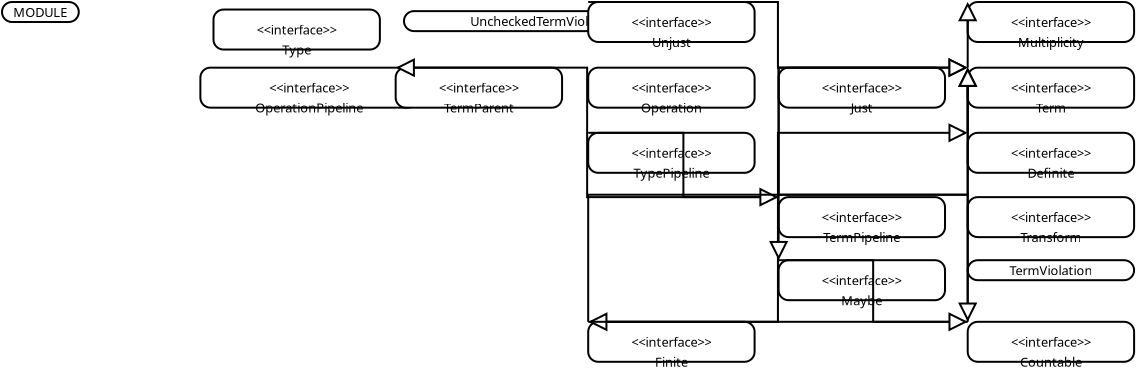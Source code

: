 <?xml version="1.0" encoding="UTF-8"?>
<dia:diagram xmlns:dia="http://www.lysator.liu.se/~alla/dia/">
  <dia:layer name="Background" visible="true" active="true">

    <dia:group>

    <dia:object type="Standard - Box" version="0" id="O0">
      <dia:attribute name="obj_pos">
        <dia:point val="2.0,0.0"/>
      </dia:attribute>
      <dia:attribute name="obj_bb">
        <dia:rectangle val="1.95,-0.05;5.89,1.05"/>
      </dia:attribute>
      <dia:attribute name="elem_corner">
        <dia:point val="2.0,0.0"/>
      </dia:attribute>
      <dia:attribute name="elem_width">
        <dia:real val="3.84"/>
      </dia:attribute>
      <dia:attribute name="elem_height">
        <dia:real val="1.0"/>
      </dia:attribute>
      <dia:attribute name="border_width">
        <dia:real val="0.1"/>
      </dia:attribute>
      <dia:attribute name="border_color">
        <dia:color val="#000000"/>
      </dia:attribute>
      <dia:attribute name="inner_color">
        <dia:color val="#ffffff"/>
      </dia:attribute>
      <dia:attribute name="show_background">
        <dia:boolean val="true"/>
      </dia:attribute>
      <dia:attribute name="corner_radius">
        <dia:real val="0.5"/>
      </dia:attribute>
    </dia:object>

    <dia:object type="Standard - Text" version="0" id="O1">
      <dia:attribute name="obj_pos">
        <dia:point val="3.92,0.5"/>
      </dia:attribute>
      <dia:attribute name="obj_bb">
        <dia:rectangle val="3.87,0.45;7.81,1.35"/>
      </dia:attribute>
      <dia:attribute name="text">
        <dia:composite type="text">
          <dia:attribute name="string">
            <dia:string>#MODULE#</dia:string>
          </dia:attribute>
          <dia:attribute name="font">
            <dia:font family="sans" style="0" name="Helvetica"/>
          </dia:attribute>
          <dia:attribute name="height">
            <dia:real val="0.8"/>
          </dia:attribute>
          <dia:attribute name="pos">
            <dia:point val="3.92,0.5"/>
          </dia:attribute>
          <dia:attribute name="color">
            <dia:color val="#000000"/>
          </dia:attribute>
          <dia:attribute name="alignment">
            <dia:enum val="1"/>
          </dia:attribute>
        </dia:composite>
      </dia:attribute>
      <dia:attribute name="valign">
        <dia:enum val="2"/>
      </dia:attribute>
    </dia:object>

    </dia:group>

    <dia:group>

    <dia:object type="Standard - Box" version="0" id="O2">
      <dia:attribute name="obj_pos">
        <dia:point val="12.574,0.378"/>
      </dia:attribute>
      <dia:attribute name="obj_bb">
        <dia:rectangle val="12.524,0.328;20.944,2.428"/>
      </dia:attribute>
      <dia:attribute name="elem_corner">
        <dia:point val="12.574,0.378"/>
      </dia:attribute>
      <dia:attribute name="elem_width">
        <dia:real val="8.32"/>
      </dia:attribute>
      <dia:attribute name="elem_height">
        <dia:real val="2.0"/>
      </dia:attribute>
      <dia:attribute name="border_width">
        <dia:real val="0.1"/>
      </dia:attribute>
      <dia:attribute name="border_color">
        <dia:color val="#000000"/>
      </dia:attribute>
      <dia:attribute name="inner_color">
        <dia:color val="#ffffff"/>
      </dia:attribute>
      <dia:attribute name="show_background">
        <dia:boolean val="true"/>
      </dia:attribute>
      <dia:attribute name="corner_radius">
        <dia:real val="0.5"/>
      </dia:attribute>
    </dia:object>

    <dia:object type="Standard - Text" version="0" id="O3">
      <dia:attribute name="obj_pos">
        <dia:point val="16.734,1.378"/>
      </dia:attribute>
      <dia:attribute name="obj_bb">
        <dia:rectangle val="16.684,1.328;25.104,2.228"/>
      </dia:attribute>
      <dia:attribute name="text">
        <dia:composite type="text">
          <dia:attribute name="string">
            <dia:string>#&lt;&lt;interface&gt;&gt;#</dia:string>
          </dia:attribute>
          <dia:attribute name="font">
            <dia:font family="sans" style="2" name="Helvetica"/>
          </dia:attribute>
          <dia:attribute name="height">
            <dia:real val="0.8"/>
          </dia:attribute>
          <dia:attribute name="pos">
            <dia:point val="16.734,1.378"/>
          </dia:attribute>
          <dia:attribute name="color">
            <dia:color val="#000000"/>
          </dia:attribute>
          <dia:attribute name="alignment">
            <dia:enum val="1"/>
          </dia:attribute>
        </dia:composite>
      </dia:attribute>
      <dia:attribute name="valign">
        <dia:enum val="2"/>
      </dia:attribute>
    </dia:object>

    <dia:object type="Standard - Text" version="0" id="O4">
      <dia:attribute name="obj_pos">
        <dia:point val="16.734,2.378"/>
      </dia:attribute>
      <dia:attribute name="obj_bb">
        <dia:rectangle val="16.684,2.328;19.344,3.228"/>
      </dia:attribute>
      <dia:attribute name="text">
        <dia:composite type="text">
          <dia:attribute name="string">
            <dia:string>#Type#</dia:string>
          </dia:attribute>
          <dia:attribute name="font">
            <dia:font family="sans" style="0" name="Helvetica"/>
          </dia:attribute>
          <dia:attribute name="height">
            <dia:real val="0.8"/>
          </dia:attribute>
          <dia:attribute name="pos">
            <dia:point val="16.734,2.378"/>
          </dia:attribute>
          <dia:attribute name="color">
            <dia:color val="#000000"/>
          </dia:attribute>
          <dia:attribute name="alignment">
            <dia:enum val="1"/>
          </dia:attribute>
        </dia:composite>
      </dia:attribute>
      <dia:attribute name="valign">
        <dia:enum val="2"/>
      </dia:attribute>
    </dia:object>

    </dia:group>

    <dia:group>

    <dia:object type="Standard - Box" version="0" id="O5">
      <dia:attribute name="obj_pos">
        <dia:point val="31.31,3.282"/>
      </dia:attribute>
      <dia:attribute name="obj_bb">
        <dia:rectangle val="31.26,3.232;39.68,5.332"/>
      </dia:attribute>
      <dia:attribute name="elem_corner">
        <dia:point val="31.31,3.282"/>
      </dia:attribute>
      <dia:attribute name="elem_width">
        <dia:real val="8.32"/>
      </dia:attribute>
      <dia:attribute name="elem_height">
        <dia:real val="2.0"/>
      </dia:attribute>
      <dia:attribute name="border_width">
        <dia:real val="0.1"/>
      </dia:attribute>
      <dia:attribute name="border_color">
        <dia:color val="#000000"/>
      </dia:attribute>
      <dia:attribute name="inner_color">
        <dia:color val="#ffffff"/>
      </dia:attribute>
      <dia:attribute name="show_background">
        <dia:boolean val="true"/>
      </dia:attribute>
      <dia:attribute name="corner_radius">
        <dia:real val="0.5"/>
      </dia:attribute>
    </dia:object>

    <dia:object type="Standard - Text" version="0" id="O6">
      <dia:attribute name="obj_pos">
        <dia:point val="35.47,4.282"/>
      </dia:attribute>
      <dia:attribute name="obj_bb">
        <dia:rectangle val="35.42,4.232;43.84,5.132"/>
      </dia:attribute>
      <dia:attribute name="text">
        <dia:composite type="text">
          <dia:attribute name="string">
            <dia:string>#&lt;&lt;interface&gt;&gt;#</dia:string>
          </dia:attribute>
          <dia:attribute name="font">
            <dia:font family="sans" style="2" name="Helvetica"/>
          </dia:attribute>
          <dia:attribute name="height">
            <dia:real val="0.8"/>
          </dia:attribute>
          <dia:attribute name="pos">
            <dia:point val="35.47,4.282"/>
          </dia:attribute>
          <dia:attribute name="color">
            <dia:color val="#000000"/>
          </dia:attribute>
          <dia:attribute name="alignment">
            <dia:enum val="1"/>
          </dia:attribute>
        </dia:composite>
      </dia:attribute>
      <dia:attribute name="valign">
        <dia:enum val="2"/>
      </dia:attribute>
    </dia:object>

    <dia:object type="Standard - Text" version="0" id="O7">
      <dia:attribute name="obj_pos">
        <dia:point val="35.47,5.282"/>
      </dia:attribute>
      <dia:attribute name="obj_bb">
        <dia:rectangle val="35.42,5.232;41.28,6.132"/>
      </dia:attribute>
      <dia:attribute name="text">
        <dia:composite type="text">
          <dia:attribute name="string">
            <dia:string>#Operation#</dia:string>
          </dia:attribute>
          <dia:attribute name="font">
            <dia:font family="sans" style="0" name="Helvetica"/>
          </dia:attribute>
          <dia:attribute name="height">
            <dia:real val="0.8"/>
          </dia:attribute>
          <dia:attribute name="pos">
            <dia:point val="35.47,5.282"/>
          </dia:attribute>
          <dia:attribute name="color">
            <dia:color val="#000000"/>
          </dia:attribute>
          <dia:attribute name="alignment">
            <dia:enum val="1"/>
          </dia:attribute>
        </dia:composite>
      </dia:attribute>
      <dia:attribute name="valign">
        <dia:enum val="2"/>
      </dia:attribute>
    </dia:object>

    </dia:group>

    <dia:group>

    <dia:object type="Standard - Box" version="0" id="O8">
      <dia:attribute name="obj_pos">
        <dia:point val="50.285,12.91"/>
      </dia:attribute>
      <dia:attribute name="obj_bb">
        <dia:rectangle val="50.235,12.86;58.655,13.96"/>
      </dia:attribute>
      <dia:attribute name="elem_corner">
        <dia:point val="50.285,12.91"/>
      </dia:attribute>
      <dia:attribute name="elem_width">
        <dia:real val="8.32"/>
      </dia:attribute>
      <dia:attribute name="elem_height">
        <dia:real val="1.0"/>
      </dia:attribute>
      <dia:attribute name="border_width">
        <dia:real val="0.1"/>
      </dia:attribute>
      <dia:attribute name="border_color">
        <dia:color val="#000000"/>
      </dia:attribute>
      <dia:attribute name="inner_color">
        <dia:color val="#ffffff"/>
      </dia:attribute>
      <dia:attribute name="show_background">
        <dia:boolean val="true"/>
      </dia:attribute>
      <dia:attribute name="corner_radius">
        <dia:real val="0.5"/>
      </dia:attribute>
    </dia:object>

    <dia:object type="Standard - Text" version="0" id="O9">
      <dia:attribute name="obj_pos">
        <dia:point val="54.445,13.41"/>
      </dia:attribute>
      <dia:attribute name="obj_bb">
        <dia:rectangle val="54.395,13.36;62.815,14.26"/>
      </dia:attribute>
      <dia:attribute name="text">
        <dia:composite type="text">
          <dia:attribute name="string">
            <dia:string>#TermViolation#</dia:string>
          </dia:attribute>
          <dia:attribute name="font">
            <dia:font family="sans" style="0" name="Helvetica"/>
          </dia:attribute>
          <dia:attribute name="height">
            <dia:real val="0.8"/>
          </dia:attribute>
          <dia:attribute name="pos">
            <dia:point val="54.445,13.41"/>
          </dia:attribute>
          <dia:attribute name="color">
            <dia:color val="#000000"/>
          </dia:attribute>
          <dia:attribute name="alignment">
            <dia:enum val="1"/>
          </dia:attribute>
        </dia:composite>
      </dia:attribute>
      <dia:attribute name="valign">
        <dia:enum val="2"/>
      </dia:attribute>
    </dia:object>

    </dia:group>

    <dia:group>

    <dia:object type="Standard - Box" version="0" id="O10">
      <dia:attribute name="obj_pos">
        <dia:point val="22.098,0.455"/>
      </dia:attribute>
      <dia:attribute name="obj_bb">
        <dia:rectangle val="22.048,0.405;36.228,1.505"/>
      </dia:attribute>
      <dia:attribute name="elem_corner">
        <dia:point val="22.098,0.455"/>
      </dia:attribute>
      <dia:attribute name="elem_width">
        <dia:real val="14.08"/>
      </dia:attribute>
      <dia:attribute name="elem_height">
        <dia:real val="1.0"/>
      </dia:attribute>
      <dia:attribute name="border_width">
        <dia:real val="0.1"/>
      </dia:attribute>
      <dia:attribute name="border_color">
        <dia:color val="#000000"/>
      </dia:attribute>
      <dia:attribute name="inner_color">
        <dia:color val="#ffffff"/>
      </dia:attribute>
      <dia:attribute name="show_background">
        <dia:boolean val="true"/>
      </dia:attribute>
      <dia:attribute name="corner_radius">
        <dia:real val="0.5"/>
      </dia:attribute>
    </dia:object>

    <dia:object type="Standard - Text" version="0" id="O11">
      <dia:attribute name="obj_pos">
        <dia:point val="29.138,0.955"/>
      </dia:attribute>
      <dia:attribute name="obj_bb">
        <dia:rectangle val="29.088,0.905;43.268,1.805"/>
      </dia:attribute>
      <dia:attribute name="text">
        <dia:composite type="text">
          <dia:attribute name="string">
            <dia:string>#UncheckedTermViolation#</dia:string>
          </dia:attribute>
          <dia:attribute name="font">
            <dia:font family="sans" style="0" name="Helvetica"/>
          </dia:attribute>
          <dia:attribute name="height">
            <dia:real val="0.8"/>
          </dia:attribute>
          <dia:attribute name="pos">
            <dia:point val="29.138,0.955"/>
          </dia:attribute>
          <dia:attribute name="color">
            <dia:color val="#000000"/>
          </dia:attribute>
          <dia:attribute name="alignment">
            <dia:enum val="1"/>
          </dia:attribute>
        </dia:composite>
      </dia:attribute>
      <dia:attribute name="valign">
        <dia:enum val="2"/>
      </dia:attribute>
    </dia:object>

    </dia:group>

    <dia:group>

    <dia:object type="Standard - Box" version="0" id="O12">
      <dia:attribute name="obj_pos">
        <dia:point val="50.285,0.0"/>
      </dia:attribute>
      <dia:attribute name="obj_bb">
        <dia:rectangle val="50.235,-0.05;58.655,2.05"/>
      </dia:attribute>
      <dia:attribute name="elem_corner">
        <dia:point val="50.285,0.0"/>
      </dia:attribute>
      <dia:attribute name="elem_width">
        <dia:real val="8.32"/>
      </dia:attribute>
      <dia:attribute name="elem_height">
        <dia:real val="2.0"/>
      </dia:attribute>
      <dia:attribute name="border_width">
        <dia:real val="0.1"/>
      </dia:attribute>
      <dia:attribute name="border_color">
        <dia:color val="#000000"/>
      </dia:attribute>
      <dia:attribute name="inner_color">
        <dia:color val="#ffffff"/>
      </dia:attribute>
      <dia:attribute name="show_background">
        <dia:boolean val="true"/>
      </dia:attribute>
      <dia:attribute name="corner_radius">
        <dia:real val="0.5"/>
      </dia:attribute>
    </dia:object>

    <dia:object type="Standard - Text" version="0" id="O13">
      <dia:attribute name="obj_pos">
        <dia:point val="54.445,1.0"/>
      </dia:attribute>
      <dia:attribute name="obj_bb">
        <dia:rectangle val="54.395,0.95;62.815,1.85"/>
      </dia:attribute>
      <dia:attribute name="text">
        <dia:composite type="text">
          <dia:attribute name="string">
            <dia:string>#&lt;&lt;interface&gt;&gt;#</dia:string>
          </dia:attribute>
          <dia:attribute name="font">
            <dia:font family="sans" style="2" name="Helvetica"/>
          </dia:attribute>
          <dia:attribute name="height">
            <dia:real val="0.8"/>
          </dia:attribute>
          <dia:attribute name="pos">
            <dia:point val="54.445,1.0"/>
          </dia:attribute>
          <dia:attribute name="color">
            <dia:color val="#000000"/>
          </dia:attribute>
          <dia:attribute name="alignment">
            <dia:enum val="1"/>
          </dia:attribute>
        </dia:composite>
      </dia:attribute>
      <dia:attribute name="valign">
        <dia:enum val="2"/>
      </dia:attribute>
    </dia:object>

    <dia:object type="Standard - Text" version="0" id="O14">
      <dia:attribute name="obj_pos">
        <dia:point val="54.445,2.0"/>
      </dia:attribute>
      <dia:attribute name="obj_bb">
        <dia:rectangle val="54.395,1.95;62.175,2.85"/>
      </dia:attribute>
      <dia:attribute name="text">
        <dia:composite type="text">
          <dia:attribute name="string">
            <dia:string>#Multiplicity#</dia:string>
          </dia:attribute>
          <dia:attribute name="font">
            <dia:font family="sans" style="0" name="Helvetica"/>
          </dia:attribute>
          <dia:attribute name="height">
            <dia:real val="0.8"/>
          </dia:attribute>
          <dia:attribute name="pos">
            <dia:point val="54.445,2.0"/>
          </dia:attribute>
          <dia:attribute name="color">
            <dia:color val="#000000"/>
          </dia:attribute>
          <dia:attribute name="alignment">
            <dia:enum val="1"/>
          </dia:attribute>
        </dia:composite>
      </dia:attribute>
      <dia:attribute name="valign">
        <dia:enum val="2"/>
      </dia:attribute>
    </dia:object>

    </dia:group>

    <dia:group>

    <dia:object type="Standard - Box" version="0" id="O15">
      <dia:attribute name="obj_pos">
        <dia:point val="50.285,3.282"/>
      </dia:attribute>
      <dia:attribute name="obj_bb">
        <dia:rectangle val="50.235,3.232;58.655,5.332"/>
      </dia:attribute>
      <dia:attribute name="elem_corner">
        <dia:point val="50.285,3.282"/>
      </dia:attribute>
      <dia:attribute name="elem_width">
        <dia:real val="8.32"/>
      </dia:attribute>
      <dia:attribute name="elem_height">
        <dia:real val="2.0"/>
      </dia:attribute>
      <dia:attribute name="border_width">
        <dia:real val="0.1"/>
      </dia:attribute>
      <dia:attribute name="border_color">
        <dia:color val="#000000"/>
      </dia:attribute>
      <dia:attribute name="inner_color">
        <dia:color val="#ffffff"/>
      </dia:attribute>
      <dia:attribute name="show_background">
        <dia:boolean val="true"/>
      </dia:attribute>
      <dia:attribute name="corner_radius">
        <dia:real val="0.5"/>
      </dia:attribute>
    </dia:object>

    <dia:object type="Standard - Text" version="0" id="O16">
      <dia:attribute name="obj_pos">
        <dia:point val="54.445,4.282"/>
      </dia:attribute>
      <dia:attribute name="obj_bb">
        <dia:rectangle val="54.395,4.232;62.815,5.132"/>
      </dia:attribute>
      <dia:attribute name="text">
        <dia:composite type="text">
          <dia:attribute name="string">
            <dia:string>#&lt;&lt;interface&gt;&gt;#</dia:string>
          </dia:attribute>
          <dia:attribute name="font">
            <dia:font family="sans" style="2" name="Helvetica"/>
          </dia:attribute>
          <dia:attribute name="height">
            <dia:real val="0.8"/>
          </dia:attribute>
          <dia:attribute name="pos">
            <dia:point val="54.445,4.282"/>
          </dia:attribute>
          <dia:attribute name="color">
            <dia:color val="#000000"/>
          </dia:attribute>
          <dia:attribute name="alignment">
            <dia:enum val="1"/>
          </dia:attribute>
        </dia:composite>
      </dia:attribute>
      <dia:attribute name="valign">
        <dia:enum val="2"/>
      </dia:attribute>
    </dia:object>

    <dia:object type="Standard - Text" version="0" id="O17">
      <dia:attribute name="obj_pos">
        <dia:point val="54.445,5.282"/>
      </dia:attribute>
      <dia:attribute name="obj_bb">
        <dia:rectangle val="54.395,5.232;57.055,6.132"/>
      </dia:attribute>
      <dia:attribute name="text">
        <dia:composite type="text">
          <dia:attribute name="string">
            <dia:string>#Term#</dia:string>
          </dia:attribute>
          <dia:attribute name="font">
            <dia:font family="sans" style="0" name="Helvetica"/>
          </dia:attribute>
          <dia:attribute name="height">
            <dia:real val="0.8"/>
          </dia:attribute>
          <dia:attribute name="pos">
            <dia:point val="54.445,5.282"/>
          </dia:attribute>
          <dia:attribute name="color">
            <dia:color val="#000000"/>
          </dia:attribute>
          <dia:attribute name="alignment">
            <dia:enum val="1"/>
          </dia:attribute>
        </dia:composite>
      </dia:attribute>
      <dia:attribute name="valign">
        <dia:enum val="2"/>
      </dia:attribute>
    </dia:object>

    </dia:group>

    <dia:group>

    <dia:object type="Standard - Box" version="0" id="O18">
      <dia:attribute name="obj_pos">
        <dia:point val="11.919,3.282"/>
      </dia:attribute>
      <dia:attribute name="obj_bb">
        <dia:rectangle val="11.869,3.232;22.849,5.332"/>
      </dia:attribute>
      <dia:attribute name="elem_corner">
        <dia:point val="11.919,3.282"/>
      </dia:attribute>
      <dia:attribute name="elem_width">
        <dia:real val="10.88"/>
      </dia:attribute>
      <dia:attribute name="elem_height">
        <dia:real val="2.0"/>
      </dia:attribute>
      <dia:attribute name="border_width">
        <dia:real val="0.1"/>
      </dia:attribute>
      <dia:attribute name="border_color">
        <dia:color val="#000000"/>
      </dia:attribute>
      <dia:attribute name="inner_color">
        <dia:color val="#ffffff"/>
      </dia:attribute>
      <dia:attribute name="show_background">
        <dia:boolean val="true"/>
      </dia:attribute>
      <dia:attribute name="corner_radius">
        <dia:real val="0.5"/>
      </dia:attribute>
    </dia:object>

    <dia:object type="Standard - Text" version="0" id="O19">
      <dia:attribute name="obj_pos">
        <dia:point val="17.359,4.282"/>
      </dia:attribute>
      <dia:attribute name="obj_bb">
        <dia:rectangle val="17.309,4.232;25.729,5.132"/>
      </dia:attribute>
      <dia:attribute name="text">
        <dia:composite type="text">
          <dia:attribute name="string">
            <dia:string>#&lt;&lt;interface&gt;&gt;#</dia:string>
          </dia:attribute>
          <dia:attribute name="font">
            <dia:font family="sans" style="2" name="Helvetica"/>
          </dia:attribute>
          <dia:attribute name="height">
            <dia:real val="0.8"/>
          </dia:attribute>
          <dia:attribute name="pos">
            <dia:point val="17.359,4.282"/>
          </dia:attribute>
          <dia:attribute name="color">
            <dia:color val="#000000"/>
          </dia:attribute>
          <dia:attribute name="alignment">
            <dia:enum val="1"/>
          </dia:attribute>
        </dia:composite>
      </dia:attribute>
      <dia:attribute name="valign">
        <dia:enum val="2"/>
      </dia:attribute>
    </dia:object>

    <dia:object type="Standard - Text" version="0" id="O20">
      <dia:attribute name="obj_pos">
        <dia:point val="17.359,5.282"/>
      </dia:attribute>
      <dia:attribute name="obj_bb">
        <dia:rectangle val="17.309,5.232;28.289,6.132"/>
      </dia:attribute>
      <dia:attribute name="text">
        <dia:composite type="text">
          <dia:attribute name="string">
            <dia:string>#OperationPipeline#</dia:string>
          </dia:attribute>
          <dia:attribute name="font">
            <dia:font family="sans" style="0" name="Helvetica"/>
          </dia:attribute>
          <dia:attribute name="height">
            <dia:real val="0.8"/>
          </dia:attribute>
          <dia:attribute name="pos">
            <dia:point val="17.359,5.282"/>
          </dia:attribute>
          <dia:attribute name="color">
            <dia:color val="#000000"/>
          </dia:attribute>
          <dia:attribute name="alignment">
            <dia:enum val="1"/>
          </dia:attribute>
        </dia:composite>
      </dia:attribute>
      <dia:attribute name="valign">
        <dia:enum val="2"/>
      </dia:attribute>
    </dia:object>

    </dia:group>

    <dia:group>

    <dia:object type="Standard - Box" version="0" id="O21">
      <dia:attribute name="obj_pos">
        <dia:point val="21.683,3.282"/>
      </dia:attribute>
      <dia:attribute name="obj_bb">
        <dia:rectangle val="21.633,3.232;30.053,5.332"/>
      </dia:attribute>
      <dia:attribute name="elem_corner">
        <dia:point val="21.683,3.282"/>
      </dia:attribute>
      <dia:attribute name="elem_width">
        <dia:real val="8.32"/>
      </dia:attribute>
      <dia:attribute name="elem_height">
        <dia:real val="2.0"/>
      </dia:attribute>
      <dia:attribute name="border_width">
        <dia:real val="0.1"/>
      </dia:attribute>
      <dia:attribute name="border_color">
        <dia:color val="#000000"/>
      </dia:attribute>
      <dia:attribute name="inner_color">
        <dia:color val="#ffffff"/>
      </dia:attribute>
      <dia:attribute name="show_background">
        <dia:boolean val="true"/>
      </dia:attribute>
      <dia:attribute name="corner_radius">
        <dia:real val="0.5"/>
      </dia:attribute>
    </dia:object>

    <dia:object type="Standard - Text" version="0" id="O22">
      <dia:attribute name="obj_pos">
        <dia:point val="25.843,4.282"/>
      </dia:attribute>
      <dia:attribute name="obj_bb">
        <dia:rectangle val="25.793,4.232;34.213,5.132"/>
      </dia:attribute>
      <dia:attribute name="text">
        <dia:composite type="text">
          <dia:attribute name="string">
            <dia:string>#&lt;&lt;interface&gt;&gt;#</dia:string>
          </dia:attribute>
          <dia:attribute name="font">
            <dia:font family="sans" style="2" name="Helvetica"/>
          </dia:attribute>
          <dia:attribute name="height">
            <dia:real val="0.8"/>
          </dia:attribute>
          <dia:attribute name="pos">
            <dia:point val="25.843,4.282"/>
          </dia:attribute>
          <dia:attribute name="color">
            <dia:color val="#000000"/>
          </dia:attribute>
          <dia:attribute name="alignment">
            <dia:enum val="1"/>
          </dia:attribute>
        </dia:composite>
      </dia:attribute>
      <dia:attribute name="valign">
        <dia:enum val="2"/>
      </dia:attribute>
    </dia:object>

    <dia:object type="Standard - Text" version="0" id="O23">
      <dia:attribute name="obj_pos">
        <dia:point val="25.843,5.282"/>
      </dia:attribute>
      <dia:attribute name="obj_bb">
        <dia:rectangle val="25.793,5.232;32.293,6.132"/>
      </dia:attribute>
      <dia:attribute name="text">
        <dia:composite type="text">
          <dia:attribute name="string">
            <dia:string>#TermParent#</dia:string>
          </dia:attribute>
          <dia:attribute name="font">
            <dia:font family="sans" style="0" name="Helvetica"/>
          </dia:attribute>
          <dia:attribute name="height">
            <dia:real val="0.8"/>
          </dia:attribute>
          <dia:attribute name="pos">
            <dia:point val="25.843,5.282"/>
          </dia:attribute>
          <dia:attribute name="color">
            <dia:color val="#000000"/>
          </dia:attribute>
          <dia:attribute name="alignment">
            <dia:enum val="1"/>
          </dia:attribute>
        </dia:composite>
      </dia:attribute>
      <dia:attribute name="valign">
        <dia:enum val="2"/>
      </dia:attribute>
    </dia:object>

    </dia:group>

    <dia:group>

    <dia:object type="Standard - Box" version="0" id="O24">
      <dia:attribute name="obj_pos">
        <dia:point val="40.831,9.756"/>
      </dia:attribute>
      <dia:attribute name="obj_bb">
        <dia:rectangle val="40.781,9.706;49.201,11.806"/>
      </dia:attribute>
      <dia:attribute name="elem_corner">
        <dia:point val="40.831,9.756"/>
      </dia:attribute>
      <dia:attribute name="elem_width">
        <dia:real val="8.32"/>
      </dia:attribute>
      <dia:attribute name="elem_height">
        <dia:real val="2.0"/>
      </dia:attribute>
      <dia:attribute name="border_width">
        <dia:real val="0.1"/>
      </dia:attribute>
      <dia:attribute name="border_color">
        <dia:color val="#000000"/>
      </dia:attribute>
      <dia:attribute name="inner_color">
        <dia:color val="#ffffff"/>
      </dia:attribute>
      <dia:attribute name="show_background">
        <dia:boolean val="true"/>
      </dia:attribute>
      <dia:attribute name="corner_radius">
        <dia:real val="0.5"/>
      </dia:attribute>
    </dia:object>

    <dia:object type="Standard - Text" version="0" id="O25">
      <dia:attribute name="obj_pos">
        <dia:point val="44.991,10.756"/>
      </dia:attribute>
      <dia:attribute name="obj_bb">
        <dia:rectangle val="44.941,10.706;53.361,11.606"/>
      </dia:attribute>
      <dia:attribute name="text">
        <dia:composite type="text">
          <dia:attribute name="string">
            <dia:string>#&lt;&lt;interface&gt;&gt;#</dia:string>
          </dia:attribute>
          <dia:attribute name="font">
            <dia:font family="sans" style="2" name="Helvetica"/>
          </dia:attribute>
          <dia:attribute name="height">
            <dia:real val="0.8"/>
          </dia:attribute>
          <dia:attribute name="pos">
            <dia:point val="44.991,10.756"/>
          </dia:attribute>
          <dia:attribute name="color">
            <dia:color val="#000000"/>
          </dia:attribute>
          <dia:attribute name="alignment">
            <dia:enum val="1"/>
          </dia:attribute>
        </dia:composite>
      </dia:attribute>
      <dia:attribute name="valign">
        <dia:enum val="2"/>
      </dia:attribute>
    </dia:object>

    <dia:object type="Standard - Text" version="0" id="O26">
      <dia:attribute name="obj_pos">
        <dia:point val="44.991,11.756"/>
      </dia:attribute>
      <dia:attribute name="obj_bb">
        <dia:rectangle val="44.941,11.706;52.721,12.606"/>
      </dia:attribute>
      <dia:attribute name="text">
        <dia:composite type="text">
          <dia:attribute name="string">
            <dia:string>#TermPipeline#</dia:string>
          </dia:attribute>
          <dia:attribute name="font">
            <dia:font family="sans" style="0" name="Helvetica"/>
          </dia:attribute>
          <dia:attribute name="height">
            <dia:real val="0.8"/>
          </dia:attribute>
          <dia:attribute name="pos">
            <dia:point val="44.991,11.756"/>
          </dia:attribute>
          <dia:attribute name="color">
            <dia:color val="#000000"/>
          </dia:attribute>
          <dia:attribute name="alignment">
            <dia:enum val="1"/>
          </dia:attribute>
        </dia:composite>
      </dia:attribute>
      <dia:attribute name="valign">
        <dia:enum val="2"/>
      </dia:attribute>
    </dia:object>

    </dia:group>

    <dia:group>

    <dia:object type="Standard - Box" version="0" id="O27">
      <dia:attribute name="obj_pos">
        <dia:point val="31.31,6.541"/>
      </dia:attribute>
      <dia:attribute name="obj_bb">
        <dia:rectangle val="31.26,6.491;39.68,8.591"/>
      </dia:attribute>
      <dia:attribute name="elem_corner">
        <dia:point val="31.31,6.541"/>
      </dia:attribute>
      <dia:attribute name="elem_width">
        <dia:real val="8.32"/>
      </dia:attribute>
      <dia:attribute name="elem_height">
        <dia:real val="2.0"/>
      </dia:attribute>
      <dia:attribute name="border_width">
        <dia:real val="0.1"/>
      </dia:attribute>
      <dia:attribute name="border_color">
        <dia:color val="#000000"/>
      </dia:attribute>
      <dia:attribute name="inner_color">
        <dia:color val="#ffffff"/>
      </dia:attribute>
      <dia:attribute name="show_background">
        <dia:boolean val="true"/>
      </dia:attribute>
      <dia:attribute name="corner_radius">
        <dia:real val="0.5"/>
      </dia:attribute>
    </dia:object>

    <dia:object type="Standard - Text" version="0" id="O28">
      <dia:attribute name="obj_pos">
        <dia:point val="35.47,7.541"/>
      </dia:attribute>
      <dia:attribute name="obj_bb">
        <dia:rectangle val="35.42,7.491;43.84,8.391"/>
      </dia:attribute>
      <dia:attribute name="text">
        <dia:composite type="text">
          <dia:attribute name="string">
            <dia:string>#&lt;&lt;interface&gt;&gt;#</dia:string>
          </dia:attribute>
          <dia:attribute name="font">
            <dia:font family="sans" style="2" name="Helvetica"/>
          </dia:attribute>
          <dia:attribute name="height">
            <dia:real val="0.8"/>
          </dia:attribute>
          <dia:attribute name="pos">
            <dia:point val="35.47,7.541"/>
          </dia:attribute>
          <dia:attribute name="color">
            <dia:color val="#000000"/>
          </dia:attribute>
          <dia:attribute name="alignment">
            <dia:enum val="1"/>
          </dia:attribute>
        </dia:composite>
      </dia:attribute>
      <dia:attribute name="valign">
        <dia:enum val="2"/>
      </dia:attribute>
    </dia:object>

    <dia:object type="Standard - Text" version="0" id="O29">
      <dia:attribute name="obj_pos">
        <dia:point val="35.47,8.541"/>
      </dia:attribute>
      <dia:attribute name="obj_bb">
        <dia:rectangle val="35.42,8.491;43.2,9.391"/>
      </dia:attribute>
      <dia:attribute name="text">
        <dia:composite type="text">
          <dia:attribute name="string">
            <dia:string>#TypePipeline#</dia:string>
          </dia:attribute>
          <dia:attribute name="font">
            <dia:font family="sans" style="0" name="Helvetica"/>
          </dia:attribute>
          <dia:attribute name="height">
            <dia:real val="0.8"/>
          </dia:attribute>
          <dia:attribute name="pos">
            <dia:point val="35.47,8.541"/>
          </dia:attribute>
          <dia:attribute name="color">
            <dia:color val="#000000"/>
          </dia:attribute>
          <dia:attribute name="alignment">
            <dia:enum val="1"/>
          </dia:attribute>
        </dia:composite>
      </dia:attribute>
      <dia:attribute name="valign">
        <dia:enum val="2"/>
      </dia:attribute>
    </dia:object>

    </dia:group>

    <dia:group>

    <dia:object type="Standard - Box" version="0" id="O30">
      <dia:attribute name="obj_pos">
        <dia:point val="50.285,9.756"/>
      </dia:attribute>
      <dia:attribute name="obj_bb">
        <dia:rectangle val="50.235,9.706;58.655,11.806"/>
      </dia:attribute>
      <dia:attribute name="elem_corner">
        <dia:point val="50.285,9.756"/>
      </dia:attribute>
      <dia:attribute name="elem_width">
        <dia:real val="8.32"/>
      </dia:attribute>
      <dia:attribute name="elem_height">
        <dia:real val="2.0"/>
      </dia:attribute>
      <dia:attribute name="border_width">
        <dia:real val="0.1"/>
      </dia:attribute>
      <dia:attribute name="border_color">
        <dia:color val="#000000"/>
      </dia:attribute>
      <dia:attribute name="inner_color">
        <dia:color val="#ffffff"/>
      </dia:attribute>
      <dia:attribute name="show_background">
        <dia:boolean val="true"/>
      </dia:attribute>
      <dia:attribute name="corner_radius">
        <dia:real val="0.5"/>
      </dia:attribute>
    </dia:object>

    <dia:object type="Standard - Text" version="0" id="O31">
      <dia:attribute name="obj_pos">
        <dia:point val="54.445,10.756"/>
      </dia:attribute>
      <dia:attribute name="obj_bb">
        <dia:rectangle val="54.395,10.706;62.815,11.606"/>
      </dia:attribute>
      <dia:attribute name="text">
        <dia:composite type="text">
          <dia:attribute name="string">
            <dia:string>#&lt;&lt;interface&gt;&gt;#</dia:string>
          </dia:attribute>
          <dia:attribute name="font">
            <dia:font family="sans" style="2" name="Helvetica"/>
          </dia:attribute>
          <dia:attribute name="height">
            <dia:real val="0.8"/>
          </dia:attribute>
          <dia:attribute name="pos">
            <dia:point val="54.445,10.756"/>
          </dia:attribute>
          <dia:attribute name="color">
            <dia:color val="#000000"/>
          </dia:attribute>
          <dia:attribute name="alignment">
            <dia:enum val="1"/>
          </dia:attribute>
        </dia:composite>
      </dia:attribute>
      <dia:attribute name="valign">
        <dia:enum val="2"/>
      </dia:attribute>
    </dia:object>

    <dia:object type="Standard - Text" version="0" id="O32">
      <dia:attribute name="obj_pos">
        <dia:point val="54.445,11.756"/>
      </dia:attribute>
      <dia:attribute name="obj_bb">
        <dia:rectangle val="54.395,11.706;60.255,12.606"/>
      </dia:attribute>
      <dia:attribute name="text">
        <dia:composite type="text">
          <dia:attribute name="string">
            <dia:string>#Transform#</dia:string>
          </dia:attribute>
          <dia:attribute name="font">
            <dia:font family="sans" style="0" name="Helvetica"/>
          </dia:attribute>
          <dia:attribute name="height">
            <dia:real val="0.8"/>
          </dia:attribute>
          <dia:attribute name="pos">
            <dia:point val="54.445,11.756"/>
          </dia:attribute>
          <dia:attribute name="color">
            <dia:color val="#000000"/>
          </dia:attribute>
          <dia:attribute name="alignment">
            <dia:enum val="1"/>
          </dia:attribute>
        </dia:composite>
      </dia:attribute>
      <dia:attribute name="valign">
        <dia:enum val="2"/>
      </dia:attribute>
    </dia:object>

    </dia:group>

    <dia:group>

    <dia:object type="Standard - Box" version="0" id="O33">
      <dia:attribute name="obj_pos">
        <dia:point val="50.285,15.99"/>
      </dia:attribute>
      <dia:attribute name="obj_bb">
        <dia:rectangle val="50.235,15.94;58.655,18.04"/>
      </dia:attribute>
      <dia:attribute name="elem_corner">
        <dia:point val="50.285,15.99"/>
      </dia:attribute>
      <dia:attribute name="elem_width">
        <dia:real val="8.32"/>
      </dia:attribute>
      <dia:attribute name="elem_height">
        <dia:real val="2.0"/>
      </dia:attribute>
      <dia:attribute name="border_width">
        <dia:real val="0.1"/>
      </dia:attribute>
      <dia:attribute name="border_color">
        <dia:color val="#000000"/>
      </dia:attribute>
      <dia:attribute name="inner_color">
        <dia:color val="#ffffff"/>
      </dia:attribute>
      <dia:attribute name="show_background">
        <dia:boolean val="true"/>
      </dia:attribute>
      <dia:attribute name="corner_radius">
        <dia:real val="0.5"/>
      </dia:attribute>
    </dia:object>

    <dia:object type="Standard - Text" version="0" id="O34">
      <dia:attribute name="obj_pos">
        <dia:point val="54.445,16.99"/>
      </dia:attribute>
      <dia:attribute name="obj_bb">
        <dia:rectangle val="54.395,16.94;62.815,17.84"/>
      </dia:attribute>
      <dia:attribute name="text">
        <dia:composite type="text">
          <dia:attribute name="string">
            <dia:string>#&lt;&lt;interface&gt;&gt;#</dia:string>
          </dia:attribute>
          <dia:attribute name="font">
            <dia:font family="sans" style="2" name="Helvetica"/>
          </dia:attribute>
          <dia:attribute name="height">
            <dia:real val="0.8"/>
          </dia:attribute>
          <dia:attribute name="pos">
            <dia:point val="54.445,16.99"/>
          </dia:attribute>
          <dia:attribute name="color">
            <dia:color val="#000000"/>
          </dia:attribute>
          <dia:attribute name="alignment">
            <dia:enum val="1"/>
          </dia:attribute>
        </dia:composite>
      </dia:attribute>
      <dia:attribute name="valign">
        <dia:enum val="2"/>
      </dia:attribute>
    </dia:object>

    <dia:object type="Standard - Text" version="0" id="O35">
      <dia:attribute name="obj_pos">
        <dia:point val="54.445,17.99"/>
      </dia:attribute>
      <dia:attribute name="obj_bb">
        <dia:rectangle val="54.395,17.94;60.255,18.84"/>
      </dia:attribute>
      <dia:attribute name="text">
        <dia:composite type="text">
          <dia:attribute name="string">
            <dia:string>#Countable#</dia:string>
          </dia:attribute>
          <dia:attribute name="font">
            <dia:font family="sans" style="0" name="Helvetica"/>
          </dia:attribute>
          <dia:attribute name="height">
            <dia:real val="0.8"/>
          </dia:attribute>
          <dia:attribute name="pos">
            <dia:point val="54.445,17.99"/>
          </dia:attribute>
          <dia:attribute name="color">
            <dia:color val="#000000"/>
          </dia:attribute>
          <dia:attribute name="alignment">
            <dia:enum val="1"/>
          </dia:attribute>
        </dia:composite>
      </dia:attribute>
      <dia:attribute name="valign">
        <dia:enum val="2"/>
      </dia:attribute>
    </dia:object>

    </dia:group>

    <dia:group>

    <dia:object type="Standard - Box" version="0" id="O36">
      <dia:attribute name="obj_pos">
        <dia:point val="50.285,6.541"/>
      </dia:attribute>
      <dia:attribute name="obj_bb">
        <dia:rectangle val="50.235,6.491;58.655,8.591"/>
      </dia:attribute>
      <dia:attribute name="elem_corner">
        <dia:point val="50.285,6.541"/>
      </dia:attribute>
      <dia:attribute name="elem_width">
        <dia:real val="8.32"/>
      </dia:attribute>
      <dia:attribute name="elem_height">
        <dia:real val="2.0"/>
      </dia:attribute>
      <dia:attribute name="border_width">
        <dia:real val="0.1"/>
      </dia:attribute>
      <dia:attribute name="border_color">
        <dia:color val="#000000"/>
      </dia:attribute>
      <dia:attribute name="inner_color">
        <dia:color val="#ffffff"/>
      </dia:attribute>
      <dia:attribute name="show_background">
        <dia:boolean val="true"/>
      </dia:attribute>
      <dia:attribute name="corner_radius">
        <dia:real val="0.5"/>
      </dia:attribute>
    </dia:object>

    <dia:object type="Standard - Text" version="0" id="O37">
      <dia:attribute name="obj_pos">
        <dia:point val="54.445,7.541"/>
      </dia:attribute>
      <dia:attribute name="obj_bb">
        <dia:rectangle val="54.395,7.491;62.815,8.391"/>
      </dia:attribute>
      <dia:attribute name="text">
        <dia:composite type="text">
          <dia:attribute name="string">
            <dia:string>#&lt;&lt;interface&gt;&gt;#</dia:string>
          </dia:attribute>
          <dia:attribute name="font">
            <dia:font family="sans" style="2" name="Helvetica"/>
          </dia:attribute>
          <dia:attribute name="height">
            <dia:real val="0.8"/>
          </dia:attribute>
          <dia:attribute name="pos">
            <dia:point val="54.445,7.541"/>
          </dia:attribute>
          <dia:attribute name="color">
            <dia:color val="#000000"/>
          </dia:attribute>
          <dia:attribute name="alignment">
            <dia:enum val="1"/>
          </dia:attribute>
        </dia:composite>
      </dia:attribute>
      <dia:attribute name="valign">
        <dia:enum val="2"/>
      </dia:attribute>
    </dia:object>

    <dia:object type="Standard - Text" version="0" id="O38">
      <dia:attribute name="obj_pos">
        <dia:point val="54.445,8.541"/>
      </dia:attribute>
      <dia:attribute name="obj_bb">
        <dia:rectangle val="54.395,8.491;59.615,9.391"/>
      </dia:attribute>
      <dia:attribute name="text">
        <dia:composite type="text">
          <dia:attribute name="string">
            <dia:string>#Definite#</dia:string>
          </dia:attribute>
          <dia:attribute name="font">
            <dia:font family="sans" style="0" name="Helvetica"/>
          </dia:attribute>
          <dia:attribute name="height">
            <dia:real val="0.8"/>
          </dia:attribute>
          <dia:attribute name="pos">
            <dia:point val="54.445,8.541"/>
          </dia:attribute>
          <dia:attribute name="color">
            <dia:color val="#000000"/>
          </dia:attribute>
          <dia:attribute name="alignment">
            <dia:enum val="1"/>
          </dia:attribute>
        </dia:composite>
      </dia:attribute>
      <dia:attribute name="valign">
        <dia:enum val="2"/>
      </dia:attribute>
    </dia:object>

    </dia:group>

    <dia:group>

    <dia:object type="Standard - Box" version="0" id="O39">
      <dia:attribute name="obj_pos">
        <dia:point val="31.31,15.99"/>
      </dia:attribute>
      <dia:attribute name="obj_bb">
        <dia:rectangle val="31.26,15.94;39.68,18.04"/>
      </dia:attribute>
      <dia:attribute name="elem_corner">
        <dia:point val="31.31,15.99"/>
      </dia:attribute>
      <dia:attribute name="elem_width">
        <dia:real val="8.32"/>
      </dia:attribute>
      <dia:attribute name="elem_height">
        <dia:real val="2.0"/>
      </dia:attribute>
      <dia:attribute name="border_width">
        <dia:real val="0.1"/>
      </dia:attribute>
      <dia:attribute name="border_color">
        <dia:color val="#000000"/>
      </dia:attribute>
      <dia:attribute name="inner_color">
        <dia:color val="#ffffff"/>
      </dia:attribute>
      <dia:attribute name="show_background">
        <dia:boolean val="true"/>
      </dia:attribute>
      <dia:attribute name="corner_radius">
        <dia:real val="0.5"/>
      </dia:attribute>
    </dia:object>

    <dia:object type="Standard - Text" version="0" id="O40">
      <dia:attribute name="obj_pos">
        <dia:point val="35.47,16.99"/>
      </dia:attribute>
      <dia:attribute name="obj_bb">
        <dia:rectangle val="35.42,16.94;43.84,17.84"/>
      </dia:attribute>
      <dia:attribute name="text">
        <dia:composite type="text">
          <dia:attribute name="string">
            <dia:string>#&lt;&lt;interface&gt;&gt;#</dia:string>
          </dia:attribute>
          <dia:attribute name="font">
            <dia:font family="sans" style="2" name="Helvetica"/>
          </dia:attribute>
          <dia:attribute name="height">
            <dia:real val="0.8"/>
          </dia:attribute>
          <dia:attribute name="pos">
            <dia:point val="35.47,16.99"/>
          </dia:attribute>
          <dia:attribute name="color">
            <dia:color val="#000000"/>
          </dia:attribute>
          <dia:attribute name="alignment">
            <dia:enum val="1"/>
          </dia:attribute>
        </dia:composite>
      </dia:attribute>
      <dia:attribute name="valign">
        <dia:enum val="2"/>
      </dia:attribute>
    </dia:object>

    <dia:object type="Standard - Text" version="0" id="O41">
      <dia:attribute name="obj_pos">
        <dia:point val="35.47,17.99"/>
      </dia:attribute>
      <dia:attribute name="obj_bb">
        <dia:rectangle val="35.42,17.94;39.36,18.84"/>
      </dia:attribute>
      <dia:attribute name="text">
        <dia:composite type="text">
          <dia:attribute name="string">
            <dia:string>#Finite#</dia:string>
          </dia:attribute>
          <dia:attribute name="font">
            <dia:font family="sans" style="0" name="Helvetica"/>
          </dia:attribute>
          <dia:attribute name="height">
            <dia:real val="0.8"/>
          </dia:attribute>
          <dia:attribute name="pos">
            <dia:point val="35.47,17.99"/>
          </dia:attribute>
          <dia:attribute name="color">
            <dia:color val="#000000"/>
          </dia:attribute>
          <dia:attribute name="alignment">
            <dia:enum val="1"/>
          </dia:attribute>
        </dia:composite>
      </dia:attribute>
      <dia:attribute name="valign">
        <dia:enum val="2"/>
      </dia:attribute>
    </dia:object>

    </dia:group>

    <dia:group>

    <dia:object type="Standard - Box" version="0" id="O42">
      <dia:attribute name="obj_pos">
        <dia:point val="40.831,3.282"/>
      </dia:attribute>
      <dia:attribute name="obj_bb">
        <dia:rectangle val="40.781,3.232;49.201,5.332"/>
      </dia:attribute>
      <dia:attribute name="elem_corner">
        <dia:point val="40.831,3.282"/>
      </dia:attribute>
      <dia:attribute name="elem_width">
        <dia:real val="8.32"/>
      </dia:attribute>
      <dia:attribute name="elem_height">
        <dia:real val="2.0"/>
      </dia:attribute>
      <dia:attribute name="border_width">
        <dia:real val="0.1"/>
      </dia:attribute>
      <dia:attribute name="border_color">
        <dia:color val="#000000"/>
      </dia:attribute>
      <dia:attribute name="inner_color">
        <dia:color val="#ffffff"/>
      </dia:attribute>
      <dia:attribute name="show_background">
        <dia:boolean val="true"/>
      </dia:attribute>
      <dia:attribute name="corner_radius">
        <dia:real val="0.5"/>
      </dia:attribute>
    </dia:object>

    <dia:object type="Standard - Text" version="0" id="O43">
      <dia:attribute name="obj_pos">
        <dia:point val="44.991,4.282"/>
      </dia:attribute>
      <dia:attribute name="obj_bb">
        <dia:rectangle val="44.941,4.232;53.361,5.132"/>
      </dia:attribute>
      <dia:attribute name="text">
        <dia:composite type="text">
          <dia:attribute name="string">
            <dia:string>#&lt;&lt;interface&gt;&gt;#</dia:string>
          </dia:attribute>
          <dia:attribute name="font">
            <dia:font family="sans" style="2" name="Helvetica"/>
          </dia:attribute>
          <dia:attribute name="height">
            <dia:real val="0.8"/>
          </dia:attribute>
          <dia:attribute name="pos">
            <dia:point val="44.991,4.282"/>
          </dia:attribute>
          <dia:attribute name="color">
            <dia:color val="#000000"/>
          </dia:attribute>
          <dia:attribute name="alignment">
            <dia:enum val="1"/>
          </dia:attribute>
        </dia:composite>
      </dia:attribute>
      <dia:attribute name="valign">
        <dia:enum val="2"/>
      </dia:attribute>
    </dia:object>

    <dia:object type="Standard - Text" version="0" id="O44">
      <dia:attribute name="obj_pos">
        <dia:point val="44.991,5.282"/>
      </dia:attribute>
      <dia:attribute name="obj_bb">
        <dia:rectangle val="44.941,5.232;47.601,6.132"/>
      </dia:attribute>
      <dia:attribute name="text">
        <dia:composite type="text">
          <dia:attribute name="string">
            <dia:string>#Just#</dia:string>
          </dia:attribute>
          <dia:attribute name="font">
            <dia:font family="sans" style="0" name="Helvetica"/>
          </dia:attribute>
          <dia:attribute name="height">
            <dia:real val="0.8"/>
          </dia:attribute>
          <dia:attribute name="pos">
            <dia:point val="44.991,5.282"/>
          </dia:attribute>
          <dia:attribute name="color">
            <dia:color val="#000000"/>
          </dia:attribute>
          <dia:attribute name="alignment">
            <dia:enum val="1"/>
          </dia:attribute>
        </dia:composite>
      </dia:attribute>
      <dia:attribute name="valign">
        <dia:enum val="2"/>
      </dia:attribute>
    </dia:object>

    </dia:group>

    <dia:group>

    <dia:object type="Standard - Box" version="0" id="O45">
      <dia:attribute name="obj_pos">
        <dia:point val="40.831,12.91"/>
      </dia:attribute>
      <dia:attribute name="obj_bb">
        <dia:rectangle val="40.781,12.86;49.201,14.96"/>
      </dia:attribute>
      <dia:attribute name="elem_corner">
        <dia:point val="40.831,12.91"/>
      </dia:attribute>
      <dia:attribute name="elem_width">
        <dia:real val="8.32"/>
      </dia:attribute>
      <dia:attribute name="elem_height">
        <dia:real val="2.0"/>
      </dia:attribute>
      <dia:attribute name="border_width">
        <dia:real val="0.1"/>
      </dia:attribute>
      <dia:attribute name="border_color">
        <dia:color val="#000000"/>
      </dia:attribute>
      <dia:attribute name="inner_color">
        <dia:color val="#ffffff"/>
      </dia:attribute>
      <dia:attribute name="show_background">
        <dia:boolean val="true"/>
      </dia:attribute>
      <dia:attribute name="corner_radius">
        <dia:real val="0.5"/>
      </dia:attribute>
    </dia:object>

    <dia:object type="Standard - Text" version="0" id="O46">
      <dia:attribute name="obj_pos">
        <dia:point val="44.991,13.91"/>
      </dia:attribute>
      <dia:attribute name="obj_bb">
        <dia:rectangle val="44.941,13.86;53.361,14.76"/>
      </dia:attribute>
      <dia:attribute name="text">
        <dia:composite type="text">
          <dia:attribute name="string">
            <dia:string>#&lt;&lt;interface&gt;&gt;#</dia:string>
          </dia:attribute>
          <dia:attribute name="font">
            <dia:font family="sans" style="2" name="Helvetica"/>
          </dia:attribute>
          <dia:attribute name="height">
            <dia:real val="0.8"/>
          </dia:attribute>
          <dia:attribute name="pos">
            <dia:point val="44.991,13.91"/>
          </dia:attribute>
          <dia:attribute name="color">
            <dia:color val="#000000"/>
          </dia:attribute>
          <dia:attribute name="alignment">
            <dia:enum val="1"/>
          </dia:attribute>
        </dia:composite>
      </dia:attribute>
      <dia:attribute name="valign">
        <dia:enum val="2"/>
      </dia:attribute>
    </dia:object>

    <dia:object type="Standard - Text" version="0" id="O47">
      <dia:attribute name="obj_pos">
        <dia:point val="44.991,14.91"/>
      </dia:attribute>
      <dia:attribute name="obj_bb">
        <dia:rectangle val="44.941,14.86;48.241,15.76"/>
      </dia:attribute>
      <dia:attribute name="text">
        <dia:composite type="text">
          <dia:attribute name="string">
            <dia:string>#Maybe#</dia:string>
          </dia:attribute>
          <dia:attribute name="font">
            <dia:font family="sans" style="0" name="Helvetica"/>
          </dia:attribute>
          <dia:attribute name="height">
            <dia:real val="0.8"/>
          </dia:attribute>
          <dia:attribute name="pos">
            <dia:point val="44.991,14.91"/>
          </dia:attribute>
          <dia:attribute name="color">
            <dia:color val="#000000"/>
          </dia:attribute>
          <dia:attribute name="alignment">
            <dia:enum val="1"/>
          </dia:attribute>
        </dia:composite>
      </dia:attribute>
      <dia:attribute name="valign">
        <dia:enum val="2"/>
      </dia:attribute>
    </dia:object>

    </dia:group>

    <dia:group>

    <dia:object type="Standard - Box" version="0" id="O48">
      <dia:attribute name="obj_pos">
        <dia:point val="31.31,0.0"/>
      </dia:attribute>
      <dia:attribute name="obj_bb">
        <dia:rectangle val="31.26,-0.05;39.68,2.05"/>
      </dia:attribute>
      <dia:attribute name="elem_corner">
        <dia:point val="31.31,0.0"/>
      </dia:attribute>
      <dia:attribute name="elem_width">
        <dia:real val="8.32"/>
      </dia:attribute>
      <dia:attribute name="elem_height">
        <dia:real val="2.0"/>
      </dia:attribute>
      <dia:attribute name="border_width">
        <dia:real val="0.1"/>
      </dia:attribute>
      <dia:attribute name="border_color">
        <dia:color val="#000000"/>
      </dia:attribute>
      <dia:attribute name="inner_color">
        <dia:color val="#ffffff"/>
      </dia:attribute>
      <dia:attribute name="show_background">
        <dia:boolean val="true"/>
      </dia:attribute>
      <dia:attribute name="corner_radius">
        <dia:real val="0.5"/>
      </dia:attribute>
    </dia:object>

    <dia:object type="Standard - Text" version="0" id="O49">
      <dia:attribute name="obj_pos">
        <dia:point val="35.47,1.0"/>
      </dia:attribute>
      <dia:attribute name="obj_bb">
        <dia:rectangle val="35.42,0.95;43.84,1.85"/>
      </dia:attribute>
      <dia:attribute name="text">
        <dia:composite type="text">
          <dia:attribute name="string">
            <dia:string>#&lt;&lt;interface&gt;&gt;#</dia:string>
          </dia:attribute>
          <dia:attribute name="font">
            <dia:font family="sans" style="2" name="Helvetica"/>
          </dia:attribute>
          <dia:attribute name="height">
            <dia:real val="0.8"/>
          </dia:attribute>
          <dia:attribute name="pos">
            <dia:point val="35.47,1.0"/>
          </dia:attribute>
          <dia:attribute name="color">
            <dia:color val="#000000"/>
          </dia:attribute>
          <dia:attribute name="alignment">
            <dia:enum val="1"/>
          </dia:attribute>
        </dia:composite>
      </dia:attribute>
      <dia:attribute name="valign">
        <dia:enum val="2"/>
      </dia:attribute>
    </dia:object>

    <dia:object type="Standard - Text" version="0" id="O50">
      <dia:attribute name="obj_pos">
        <dia:point val="35.47,2.0"/>
      </dia:attribute>
      <dia:attribute name="obj_bb">
        <dia:rectangle val="35.42,1.95;39.36,2.85"/>
      </dia:attribute>
      <dia:attribute name="text">
        <dia:composite type="text">
          <dia:attribute name="string">
            <dia:string>#Unjust#</dia:string>
          </dia:attribute>
          <dia:attribute name="font">
            <dia:font family="sans" style="0" name="Helvetica"/>
          </dia:attribute>
          <dia:attribute name="height">
            <dia:real val="0.8"/>
          </dia:attribute>
          <dia:attribute name="pos">
            <dia:point val="35.47,2.0"/>
          </dia:attribute>
          <dia:attribute name="color">
            <dia:color val="#000000"/>
          </dia:attribute>
          <dia:attribute name="alignment">
            <dia:enum val="1"/>
          </dia:attribute>
        </dia:composite>
      </dia:attribute>
      <dia:attribute name="valign">
        <dia:enum val="2"/>
      </dia:attribute>
    </dia:object>

    </dia:group>

    <dia:object type="UML - Generalization" version="0" id="O51">
      <dia:attribute name="obj_pos">
        <dia:point val="50.285,0.0"/>
      </dia:attribute>
      <dia:attribute name="obj_bb">
        <dia:rectangle val="50.285,0.0;50.285,3.282"/>
      </dia:attribute>
      <dia:attribute name="meta">
        <dia:composite type="dict"/>
      </dia:attribute>
      <dia:attribute name="orth_points">
          <dia:point val="50.285,0.0"/>
          <dia:point val="50.285,1.641"/>
          <dia:point val="50.285,1.641"/>
          <dia:point val="50.285,3.282"/>
      </dia:attribute>
      <dia:attribute name="orth_orient">
        <dia:enum val="1"/>
        <dia:enum val="0"/>
        <dia:enum val="1"/>
      </dia:attribute>
      <dia:attribute name="orth_autoroute">
        <dia:boolean val="true"/>
      </dia:attribute>
      <dia:attribute name="text_colour">
        <dia:color val="#000000"/>
      </dia:attribute>
      <dia:attribute name="line_colour">
        <dia:color val="#000000"/>
      </dia:attribute>
      <dia:attribute name="name">
        <dia:string>##</dia:string>
      </dia:attribute>
      <dia:attribute name="stereotype">
        <dia:string>##</dia:string>
      </dia:attribute>
      <dia:connections>
        <dia:connection handle="0" to="O12" connection="6"/>
        <dia:connection handle="1" to="O15" connection="1"/>
      </dia:connections>
    </dia:object>

    <dia:object type="UML - Generalization" version="0" id="O52">
      <dia:attribute name="obj_pos">
        <dia:point val="21.683,3.282"/>
      </dia:attribute>
      <dia:attribute name="obj_bb">
        <dia:rectangle val="21.683,3.282;40.831,9.756"/>
      </dia:attribute>
      <dia:attribute name="meta">
        <dia:composite type="dict"/>
      </dia:attribute>
      <dia:attribute name="orth_points">
          <dia:point val="21.683,3.282"/>
          <dia:point val="31.257,3.282"/>
          <dia:point val="31.257,9.756"/>
          <dia:point val="40.831,9.756"/>
      </dia:attribute>
      <dia:attribute name="orth_orient">
        <dia:enum val="0"/>
        <dia:enum val="1"/>
        <dia:enum val="0"/>
      </dia:attribute>
      <dia:attribute name="orth_autoroute">
        <dia:boolean val="true"/>
      </dia:attribute>
      <dia:attribute name="text_colour">
        <dia:color val="#000000"/>
      </dia:attribute>
      <dia:attribute name="line_colour">
        <dia:color val="#000000"/>
      </dia:attribute>
      <dia:attribute name="name">
        <dia:string>##</dia:string>
      </dia:attribute>
      <dia:attribute name="stereotype">
        <dia:string>##</dia:string>
      </dia:attribute>
      <dia:connections>
        <dia:connection handle="0" to="O21" connection="4"/>
        <dia:connection handle="1" to="O24" connection="3"/>
      </dia:connections>
    </dia:object>

    <dia:object type="UML - Generalization" version="0" id="O53">
      <dia:attribute name="obj_pos">
        <dia:point val="40.831,9.756"/>
      </dia:attribute>
      <dia:attribute name="obj_bb">
        <dia:rectangle val="31.31,6.541;40.831,9.756"/>
      </dia:attribute>
      <dia:attribute name="meta">
        <dia:composite type="dict"/>
      </dia:attribute>
      <dia:attribute name="orth_points">
          <dia:point val="40.831,9.756"/>
          <dia:point val="36.07,9.756"/>
          <dia:point val="36.07,6.541"/>
          <dia:point val="31.31,6.541"/>
      </dia:attribute>
      <dia:attribute name="orth_orient">
        <dia:enum val="0"/>
        <dia:enum val="1"/>
        <dia:enum val="0"/>
      </dia:attribute>
      <dia:attribute name="orth_autoroute">
        <dia:boolean val="true"/>
      </dia:attribute>
      <dia:attribute name="text_colour">
        <dia:color val="#000000"/>
      </dia:attribute>
      <dia:attribute name="line_colour">
        <dia:color val="#000000"/>
      </dia:attribute>
      <dia:attribute name="name">
        <dia:string>##</dia:string>
      </dia:attribute>
      <dia:attribute name="stereotype">
        <dia:string>##</dia:string>
      </dia:attribute>
      <dia:connections>
        <dia:connection handle="0" to="O24" connection="3"/>
        <dia:connection handle="1" to="O27" connection="4"/>
      </dia:connections>
    </dia:object>

    <dia:object type="UML - Generalization" version="0" id="O54">
      <dia:attribute name="obj_pos">
        <dia:point val="31.31,15.99"/>
      </dia:attribute>
      <dia:attribute name="obj_bb">
        <dia:rectangle val="31.31,15.99;50.285,15.99"/>
      </dia:attribute>
      <dia:attribute name="meta">
        <dia:composite type="dict"/>
      </dia:attribute>
      <dia:attribute name="orth_points">
          <dia:point val="31.31,15.99"/>
          <dia:point val="40.797,15.99"/>
          <dia:point val="40.797,15.99"/>
          <dia:point val="50.285,15.99"/>
      </dia:attribute>
      <dia:attribute name="orth_orient">
        <dia:enum val="0"/>
        <dia:enum val="1"/>
        <dia:enum val="0"/>
      </dia:attribute>
      <dia:attribute name="orth_autoroute">
        <dia:boolean val="true"/>
      </dia:attribute>
      <dia:attribute name="text_colour">
        <dia:color val="#000000"/>
      </dia:attribute>
      <dia:attribute name="line_colour">
        <dia:color val="#000000"/>
      </dia:attribute>
      <dia:attribute name="name">
        <dia:string>##</dia:string>
      </dia:attribute>
      <dia:attribute name="stereotype">
        <dia:string>##</dia:string>
      </dia:attribute>
      <dia:connections>
        <dia:connection handle="0" to="O39" connection="4"/>
        <dia:connection handle="1" to="O33" connection="3"/>
      </dia:connections>
    </dia:object>

    <dia:object type="UML - Generalization" version="0" id="O55">
      <dia:attribute name="obj_pos">
        <dia:point val="50.285,3.282"/>
      </dia:attribute>
      <dia:attribute name="obj_bb">
        <dia:rectangle val="50.285,3.282;50.285,15.99"/>
      </dia:attribute>
      <dia:attribute name="meta">
        <dia:composite type="dict"/>
      </dia:attribute>
      <dia:attribute name="orth_points">
          <dia:point val="50.285,3.282"/>
          <dia:point val="50.285,9.636"/>
          <dia:point val="50.285,9.636"/>
          <dia:point val="50.285,15.99"/>
      </dia:attribute>
      <dia:attribute name="orth_orient">
        <dia:enum val="1"/>
        <dia:enum val="0"/>
        <dia:enum val="1"/>
      </dia:attribute>
      <dia:attribute name="orth_autoroute">
        <dia:boolean val="true"/>
      </dia:attribute>
      <dia:attribute name="text_colour">
        <dia:color val="#000000"/>
      </dia:attribute>
      <dia:attribute name="line_colour">
        <dia:color val="#000000"/>
      </dia:attribute>
      <dia:attribute name="name">
        <dia:string>##</dia:string>
      </dia:attribute>
      <dia:attribute name="stereotype">
        <dia:string>##</dia:string>
      </dia:attribute>
      <dia:connections>
        <dia:connection handle="0" to="O15" connection="6"/>
        <dia:connection handle="1" to="O33" connection="1"/>
      </dia:connections>
    </dia:object>

    <dia:object type="UML - Generalization" version="0" id="O56">
      <dia:attribute name="obj_pos">
        <dia:point val="50.285,3.282"/>
      </dia:attribute>
      <dia:attribute name="obj_bb">
        <dia:rectangle val="50.285,3.282;50.285,6.541"/>
      </dia:attribute>
      <dia:attribute name="meta">
        <dia:composite type="dict"/>
      </dia:attribute>
      <dia:attribute name="orth_points">
          <dia:point val="50.285,3.282"/>
          <dia:point val="50.285,4.911"/>
          <dia:point val="50.285,4.911"/>
          <dia:point val="50.285,6.541"/>
      </dia:attribute>
      <dia:attribute name="orth_orient">
        <dia:enum val="1"/>
        <dia:enum val="0"/>
        <dia:enum val="1"/>
      </dia:attribute>
      <dia:attribute name="orth_autoroute">
        <dia:boolean val="true"/>
      </dia:attribute>
      <dia:attribute name="text_colour">
        <dia:color val="#000000"/>
      </dia:attribute>
      <dia:attribute name="line_colour">
        <dia:color val="#000000"/>
      </dia:attribute>
      <dia:attribute name="name">
        <dia:string>##</dia:string>
      </dia:attribute>
      <dia:attribute name="stereotype">
        <dia:string>##</dia:string>
      </dia:attribute>
      <dia:connections>
        <dia:connection handle="0" to="O15" connection="6"/>
        <dia:connection handle="1" to="O36" connection="1"/>
      </dia:connections>
    </dia:object>

    <dia:object type="UML - Generalization" version="0" id="O57">
      <dia:attribute name="obj_pos">
        <dia:point val="50.285,6.541"/>
      </dia:attribute>
      <dia:attribute name="obj_bb">
        <dia:rectangle val="31.31,6.541;50.285,15.99"/>
      </dia:attribute>
      <dia:attribute name="meta">
        <dia:composite type="dict"/>
      </dia:attribute>
      <dia:attribute name="orth_points">
          <dia:point val="50.285,6.541"/>
          <dia:point val="40.797,6.541"/>
          <dia:point val="40.797,15.99"/>
          <dia:point val="31.31,15.99"/>
      </dia:attribute>
      <dia:attribute name="orth_orient">
        <dia:enum val="0"/>
        <dia:enum val="1"/>
        <dia:enum val="0"/>
      </dia:attribute>
      <dia:attribute name="orth_autoroute">
        <dia:boolean val="true"/>
      </dia:attribute>
      <dia:attribute name="text_colour">
        <dia:color val="#000000"/>
      </dia:attribute>
      <dia:attribute name="line_colour">
        <dia:color val="#000000"/>
      </dia:attribute>
      <dia:attribute name="name">
        <dia:string>##</dia:string>
      </dia:attribute>
      <dia:attribute name="stereotype">
        <dia:string>##</dia:string>
      </dia:attribute>
      <dia:connections>
        <dia:connection handle="0" to="O36" connection="3"/>
        <dia:connection handle="1" to="O39" connection="4"/>
      </dia:connections>
    </dia:object>

    <dia:object type="UML - Generalization" version="0" id="O58">
      <dia:attribute name="obj_pos">
        <dia:point val="50.285,3.282"/>
      </dia:attribute>
      <dia:attribute name="obj_bb">
        <dia:rectangle val="31.31,3.282;50.285,15.99"/>
      </dia:attribute>
      <dia:attribute name="meta">
        <dia:composite type="dict"/>
      </dia:attribute>
      <dia:attribute name="orth_points">
          <dia:point val="50.285,3.282"/>
          <dia:point val="50.285,9.636"/>
          <dia:point val="31.31,9.636"/>
          <dia:point val="31.31,15.99"/>
      </dia:attribute>
      <dia:attribute name="orth_orient">
        <dia:enum val="1"/>
        <dia:enum val="0"/>
        <dia:enum val="1"/>
      </dia:attribute>
      <dia:attribute name="orth_autoroute">
        <dia:boolean val="true"/>
      </dia:attribute>
      <dia:attribute name="text_colour">
        <dia:color val="#000000"/>
      </dia:attribute>
      <dia:attribute name="line_colour">
        <dia:color val="#000000"/>
      </dia:attribute>
      <dia:attribute name="name">
        <dia:string>##</dia:string>
      </dia:attribute>
      <dia:attribute name="stereotype">
        <dia:string>##</dia:string>
      </dia:attribute>
      <dia:connections>
        <dia:connection handle="0" to="O15" connection="5"/>
        <dia:connection handle="1" to="O39" connection="2"/>
      </dia:connections>
    </dia:object>

    <dia:object type="UML - Generalization" version="0" id="O59">
      <dia:attribute name="obj_pos">
        <dia:point val="50.285,15.99"/>
      </dia:attribute>
      <dia:attribute name="obj_bb">
        <dia:rectangle val="40.831,3.282;50.285,15.99"/>
      </dia:attribute>
      <dia:attribute name="meta">
        <dia:composite type="dict"/>
      </dia:attribute>
      <dia:attribute name="orth_points">
          <dia:point val="50.285,15.99"/>
          <dia:point val="50.285,9.636"/>
          <dia:point val="40.831,9.636"/>
          <dia:point val="40.831,3.282"/>
      </dia:attribute>
      <dia:attribute name="orth_orient">
        <dia:enum val="1"/>
        <dia:enum val="0"/>
        <dia:enum val="1"/>
      </dia:attribute>
      <dia:attribute name="orth_autoroute">
        <dia:boolean val="true"/>
      </dia:attribute>
      <dia:attribute name="text_colour">
        <dia:color val="#000000"/>
      </dia:attribute>
      <dia:attribute name="line_colour">
        <dia:color val="#000000"/>
      </dia:attribute>
      <dia:attribute name="name">
        <dia:string>##</dia:string>
      </dia:attribute>
      <dia:attribute name="stereotype">
        <dia:string>##</dia:string>
      </dia:attribute>
      <dia:connections>
        <dia:connection handle="0" to="O33" connection="0"/>
        <dia:connection handle="1" to="O42" connection="7"/>
      </dia:connections>
    </dia:object>

    <dia:object type="UML - Generalization" version="0" id="O60">
      <dia:attribute name="obj_pos">
        <dia:point val="40.831,12.91"/>
      </dia:attribute>
      <dia:attribute name="obj_bb">
        <dia:rectangle val="40.831,3.282;40.831,12.91"/>
      </dia:attribute>
      <dia:attribute name="meta">
        <dia:composite type="dict"/>
      </dia:attribute>
      <dia:attribute name="orth_points">
          <dia:point val="40.831,12.91"/>
          <dia:point val="40.831,8.096"/>
          <dia:point val="40.831,8.096"/>
          <dia:point val="40.831,3.282"/>
      </dia:attribute>
      <dia:attribute name="orth_orient">
        <dia:enum val="1"/>
        <dia:enum val="0"/>
        <dia:enum val="1"/>
      </dia:attribute>
      <dia:attribute name="orth_autoroute">
        <dia:boolean val="true"/>
      </dia:attribute>
      <dia:attribute name="text_colour">
        <dia:color val="#000000"/>
      </dia:attribute>
      <dia:attribute name="line_colour">
        <dia:color val="#000000"/>
      </dia:attribute>
      <dia:attribute name="name">
        <dia:string>##</dia:string>
      </dia:attribute>
      <dia:attribute name="stereotype">
        <dia:string>##</dia:string>
      </dia:attribute>
      <dia:connections>
        <dia:connection handle="0" to="O45" connection="1"/>
        <dia:connection handle="1" to="O42" connection="6"/>
      </dia:connections>
    </dia:object>

    <dia:object type="UML - Generalization" version="0" id="O61">
      <dia:attribute name="obj_pos">
        <dia:point val="50.285,3.282"/>
      </dia:attribute>
      <dia:attribute name="obj_bb">
        <dia:rectangle val="40.831,3.282;50.285,3.282"/>
      </dia:attribute>
      <dia:attribute name="meta">
        <dia:composite type="dict"/>
      </dia:attribute>
      <dia:attribute name="orth_points">
          <dia:point val="50.285,3.282"/>
          <dia:point val="45.558,3.282"/>
          <dia:point val="45.558,3.282"/>
          <dia:point val="40.831,3.282"/>
      </dia:attribute>
      <dia:attribute name="orth_orient">
        <dia:enum val="0"/>
        <dia:enum val="1"/>
        <dia:enum val="0"/>
      </dia:attribute>
      <dia:attribute name="orth_autoroute">
        <dia:boolean val="true"/>
      </dia:attribute>
      <dia:attribute name="text_colour">
        <dia:color val="#000000"/>
      </dia:attribute>
      <dia:attribute name="line_colour">
        <dia:color val="#000000"/>
      </dia:attribute>
      <dia:attribute name="name">
        <dia:string>##</dia:string>
      </dia:attribute>
      <dia:attribute name="stereotype">
        <dia:string>##</dia:string>
      </dia:attribute>
      <dia:connections>
        <dia:connection handle="0" to="O15" connection="3"/>
        <dia:connection handle="1" to="O42" connection="4"/>
      </dia:connections>
    </dia:object>

    <dia:object type="UML - Generalization" version="0" id="O62">
      <dia:attribute name="obj_pos">
        <dia:point val="50.285,15.99"/>
      </dia:attribute>
      <dia:attribute name="obj_bb">
        <dia:rectangle val="40.831,12.91;50.285,15.99"/>
      </dia:attribute>
      <dia:attribute name="meta">
        <dia:composite type="dict"/>
      </dia:attribute>
      <dia:attribute name="orth_points">
          <dia:point val="50.285,15.99"/>
          <dia:point val="45.558,15.99"/>
          <dia:point val="45.558,12.91"/>
          <dia:point val="40.831,12.91"/>
      </dia:attribute>
      <dia:attribute name="orth_orient">
        <dia:enum val="0"/>
        <dia:enum val="1"/>
        <dia:enum val="0"/>
      </dia:attribute>
      <dia:attribute name="orth_autoroute">
        <dia:boolean val="true"/>
      </dia:attribute>
      <dia:attribute name="text_colour">
        <dia:color val="#000000"/>
      </dia:attribute>
      <dia:attribute name="line_colour">
        <dia:color val="#000000"/>
      </dia:attribute>
      <dia:attribute name="name">
        <dia:string>##</dia:string>
      </dia:attribute>
      <dia:attribute name="stereotype">
        <dia:string>##</dia:string>
      </dia:attribute>
      <dia:connections>
        <dia:connection handle="0" to="O33" connection="3"/>
        <dia:connection handle="1" to="O45" connection="4"/>
      </dia:connections>
    </dia:object>

    <dia:object type="UML - Generalization" version="0" id="O63">
      <dia:attribute name="obj_pos">
        <dia:point val="50.285,3.282"/>
      </dia:attribute>
      <dia:attribute name="obj_bb">
        <dia:rectangle val="31.31,0.0;50.285,3.282"/>
      </dia:attribute>
      <dia:attribute name="meta">
        <dia:composite type="dict"/>
      </dia:attribute>
      <dia:attribute name="orth_points">
          <dia:point val="50.285,3.282"/>
          <dia:point val="40.797,3.282"/>
          <dia:point val="40.797,0.0"/>
          <dia:point val="31.31,0.0"/>
      </dia:attribute>
      <dia:attribute name="orth_orient">
        <dia:enum val="0"/>
        <dia:enum val="1"/>
        <dia:enum val="0"/>
      </dia:attribute>
      <dia:attribute name="orth_autoroute">
        <dia:boolean val="true"/>
      </dia:attribute>
      <dia:attribute name="text_colour">
        <dia:color val="#000000"/>
      </dia:attribute>
      <dia:attribute name="line_colour">
        <dia:color val="#000000"/>
      </dia:attribute>
      <dia:attribute name="name">
        <dia:string>##</dia:string>
      </dia:attribute>
      <dia:attribute name="stereotype">
        <dia:string>##</dia:string>
      </dia:attribute>
      <dia:connections>
        <dia:connection handle="0" to="O15" connection="3"/>
        <dia:connection handle="1" to="O48" connection="4"/>
      </dia:connections>
    </dia:object>

  </dia:layer>
</dia:diagram>

